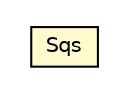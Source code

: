 #!/usr/local/bin/dot
#
# Class diagram 
# Generated by UMLGraph version R5_6-24-gf6e263 (http://www.umlgraph.org/)
#

digraph G {
	edge [fontname="Helvetica",fontsize=10,labelfontname="Helvetica",labelfontsize=10];
	node [fontname="Helvetica",fontsize=10,shape=plaintext];
	nodesep=0.25;
	ranksep=0.5;
	// com.github.davidmoten.rx2.aws.Sqs
	c21 [label=<<table title="com.github.davidmoten.rx2.aws.Sqs" border="0" cellborder="1" cellspacing="0" cellpadding="2" port="p" bgcolor="lemonChiffon" href="./Sqs.html">
		<tr><td><table border="0" cellspacing="0" cellpadding="1">
<tr><td align="center" balign="center"> Sqs </td></tr>
		</table></td></tr>
		</table>>, URL="./Sqs.html", fontname="Helvetica", fontcolor="black", fontsize=10.0];
}

